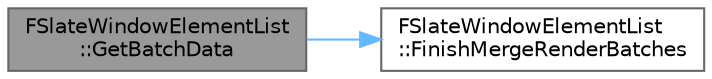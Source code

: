 digraph "FSlateWindowElementList::GetBatchData"
{
 // INTERACTIVE_SVG=YES
 // LATEX_PDF_SIZE
  bgcolor="transparent";
  edge [fontname=Helvetica,fontsize=10,labelfontname=Helvetica,labelfontsize=10];
  node [fontname=Helvetica,fontsize=10,shape=box,height=0.2,width=0.4];
  rankdir="LR";
  Node1 [id="Node000001",label="FSlateWindowElementList\l::GetBatchData",height=0.2,width=0.4,color="gray40", fillcolor="grey60", style="filled", fontcolor="black",tooltip=" "];
  Node1 -> Node2 [id="edge1_Node000001_Node000002",color="steelblue1",style="solid",tooltip=" "];
  Node2 [id="Node000002",label="FSlateWindowElementList\l::FinishMergeRenderBatches",height=0.2,width=0.4,color="grey40", fillcolor="white", style="filled",URL="$d0/d2e/classFSlateWindowElementList.html#ab009780eeeb239cbb27cc925252e71e6",tooltip=" "];
}

